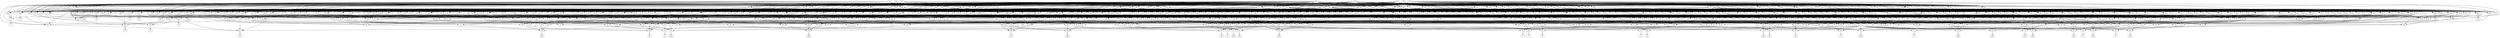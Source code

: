 digraph G {
    348 -> 374;
    395 -> 374;
    331 -> 374;
    315 -> 374;
    507 -> 331;
    410 -> 331;
    194 -> 331;
    294 -> 507;
    578 -> 507;
    425 -> 294;
    336 -> 294;
    329 -> 294;
    313 -> 294;
    362 -> 294;
    354 -> 578;
    228 -> 578;
    727 -> 578;
    228 -> 194;
    727 -> 194;
    354 -> 194;
    474 -> 194;
    435 -> 194;
    425 -> 435;
    329 -> 435;
    336 -> 474;
    313 -> 474;
    362 -> 474;
    425 -> 410;
    336 -> 410;
    329 -> 410;
    362 -> 410;
    313 -> 410;
    727 -> 315;
    228 -> 315;
    354 -> 315;
    435 -> 315;
    474 -> 315;
    425 -> 348;
    336 -> 348;
    329 -> 348;
    313 -> 348;
    362 -> 348;
    425 -> 395;
    336 -> 395;
    329 -> 395;
    313 -> 395;
    362 -> 395;
    396 -> 493;
    625 -> 493;
    458 -> 493;
    727 -> 458;
    354 -> 458;
    228 -> 458;
    336 -> 625;
    329 -> 625;
    313 -> 625;
    362 -> 625;
    329 -> 396;
    336 -> 396;
    313 -> 396;
    362 -> 396;
    736 -> 285;
    435 -> 285;
    228 -> 285;
    727 -> 285;
    354 -> 285;
    313 -> 736;
    362 -> 736;
    336 -> 736;
    260 -> 387;
    179 -> 387;
    584 -> 387;
    306 -> 387;
    304 -> 387;
    349 -> 260;
    727 -> 260;
    228 -> 260;
    354 -> 260;
    471 -> 260;
    341 -> 471;
    378 -> 471;
    329 -> 471;
    161 -> 471;
    300 -> 471;
    474 -> 378;
    339 -> 378;
    727 -> 339;
    354 -> 339;
    228 -> 339;
    431 -> 341;
    578 -> 341;
    336 -> 431;
    362 -> 431;
    313 -> 431;
    466 -> 300;
    319 -> 300;
    727 -> 466;
    228 -> 466;
    354 -> 466;
    336 -> 319;
    329 -> 319;
    362 -> 319;
    313 -> 319;
    297 -> 161;
    319 -> 161;
    354 -> 297;
    727 -> 297;
    228 -> 297;
    336 -> 349;
    329 -> 349;
    313 -> 349;
    362 -> 349;
    296 -> 179;
    410 -> 179;
    433 -> 179;
    290 -> 179;
    690 -> 179;
    319 -> 290;
    282 -> 290;
    727 -> 282;
    354 -> 282;
    228 -> 282;
    578 -> 690;
    349 -> 690;
    435 -> 433;
    431 -> 433;
    458 -> 433;
    727 -> 296;
    354 -> 296;
    228 -> 296;
    296 -> 584;
    425 -> 584;
    339 -> 584;
    329 -> 584;
    431 -> 584;
    282 -> 306;
    349 -> 306;
    279 -> 306;
    319 -> 306;
    228 -> 279;
    354 -> 279;
    727 -> 279;
    431 -> 304;
    425 -> 304;
    474 -> 304;
    329 -> 304;
    458 -> 304;
    271 -> 322;
    295 -> 322;
    474 -> 271;
    458 -> 271;
    329 -> 295;
    425 -> 295;
    266 -> 479;
    301 -> 479;
    393 -> 479;
    328 -> 479;
    293 -> 479;
    477 -> 266;
    172 -> 266;
    416 -> 266;
    397 -> 266;
    458 -> 477;
    252 -> 477;
    350 -> 477;
    482 -> 477;
    401 -> 477;
    431 -> 350;
    458 -> 350;
    295 -> 350;
    425 -> 401;
    431 -> 401;
    329 -> 401;
    402 -> 401;
    458 -> 401;
    362 -> 402;
    313 -> 402;
    336 -> 402;
    425 -> 482;
    431 -> 482;
    241 -> 482;
    329 -> 482;
    458 -> 482;
    313 -> 241;
    336 -> 241;
    362 -> 241;
    329 -> 252;
    241 -> 252;
    404 -> 252;
    336 -> 404;
    313 -> 404;
    362 -> 404;
    492 -> 172;
    466 -> 172;
    415 -> 172;
    424 -> 172;
    382 -> 172;
    431 -> 415;
    241 -> 415;
    425 -> 415;
    329 -> 415;
    466 -> 415;
    474 -> 382;
    425 -> 382;
    736 -> 382;
    329 -> 382;
    466 -> 382;
    425 -> 424;
    404 -> 424;
    736 -> 424;
    329 -> 424;
    466 -> 424;
    362 -> 492;
    313 -> 492;
    329 -> 492;
    425 -> 492;
    336 -> 492;
    377 -> 416;
    458 -> 416;
    444 -> 416;
    386 -> 416;
    402 -> 444;
    425 -> 444;
    152 -> 444;
    329 -> 444;
    458 -> 444;
    336 -> 152;
    313 -> 152;
    362 -> 152;
    435 -> 386;
    398 -> 386;
    458 -> 386;
    384 -> 386;
    466 -> 386;
    336 -> 398;
    313 -> 398;
    362 -> 398;
    329 -> 384;
    425 -> 384;
    336 -> 384;
    313 -> 384;
    362 -> 384;
    425 -> 377;
    329 -> 377;
    336 -> 377;
    313 -> 377;
    362 -> 377;
    543 -> 397;
    483 -> 397;
    271 -> 397;
    458 -> 483;
    736 -> 483;
    425 -> 543;
    329 -> 543;
    310 -> 301;
    399 -> 301;
    418 -> 301;
    208 -> 301;
    556 -> 301;
    446 -> 556;
    448 -> 556;
    296 -> 556;
    264 -> 556;
    434 -> 556;
    425 -> 264;
    431 -> 264;
    241 -> 264;
    329 -> 264;
    296 -> 264;
    543 -> 446;
    404 -> 446;
    474 -> 434;
    329 -> 434;
    736 -> 434;
    425 -> 434;
    296 -> 434;
    425 -> 448;
    313 -> 448;
    336 -> 448;
    329 -> 448;
    362 -> 448;
    402 -> 399;
    454 -> 399;
    377 -> 399;
    578 -> 399;
    425 -> 399;
    329 -> 454;
    152 -> 454;
    450 -> 418;
    750 -> 418;
    462 -> 450;
    294 -> 450;
    228 -> 450;
    354 -> 450;
    727 -> 450;
    425 -> 462;
    336 -> 462;
    329 -> 462;
    313 -> 462;
    362 -> 462;
    425 -> 750;
    329 -> 750;
    398 -> 750;
    279 -> 750;
    152 -> 750;
    332 -> 208;
    296 -> 208;
    489 -> 208;
    211 -> 208;
    402 -> 489;
    431 -> 489;
    425 -> 489;
    329 -> 489;
    296 -> 489;
    362 -> 211;
    425 -> 211;
    329 -> 211;
    412 -> 211;
    296 -> 211;
    336 -> 412;
    313 -> 412;
    425 -> 332;
    362 -> 332;
    329 -> 332;
    336 -> 332;
    313 -> 332;
    279 -> 310;
    432 -> 310;
    362 -> 432;
    336 -> 432;
    329 -> 432;
    313 -> 432;
    425 -> 432;
    372 -> 393;
    305 -> 393;
    437 -> 393;
    230 -> 393;
    633 -> 393;
    378 -> 372;
    470 -> 372;
    345 -> 372;
    314 -> 372;
    356 -> 372;
    339 -> 470;
    324 -> 470;
    425 -> 324;
    329 -> 324;
    313 -> 324;
    362 -> 324;
    336 -> 324;
    241 -> 314;
    329 -> 314;
    431 -> 314;
    578 -> 314;
    329 -> 345;
    241 -> 345;
    404 -> 345;
    578 -> 345;
    736 -> 356;
    435 -> 356;
    578 -> 356;
    474 -> 356;
    490 -> 356;
    727 -> 490;
    228 -> 490;
    313 -> 490;
    354 -> 490;
    362 -> 490;
    543 -> 305;
    282 -> 305;
    398 -> 305;
    391 -> 305;
    339 -> 391;
    295 -> 391;
    474 -> 391;
    297 -> 391;
    736 -> 391;
    464 -> 437;
    612 -> 437;
    435 -> 464;
    297 -> 464;
    398 -> 464;
    578 -> 612;
    736 -> 612;
    543 -> 612;
    465 -> 230;
    368 -> 230;
    478 -> 230;
    435 -> 465;
    474 -> 465;
    282 -> 465;
    425 -> 368;
    402 -> 368;
    431 -> 368;
    329 -> 368;
    466 -> 368;
    329 -> 478;
    404 -> 478;
    736 -> 478;
    425 -> 478;
    282 -> 478;
    282 -> 633;
    462 -> 633;
    296 -> 633;
    349 -> 633;
    161 -> 328;
    277 -> 328;
    156 -> 328;
    250 -> 328;
    355 -> 328;
    334 -> 156;
    496 -> 156;
    736 -> 334;
    469 -> 334;
    431 -> 334;
    339 -> 334;
    425 -> 469;
    329 -> 469;
    402 -> 496;
    736 -> 496;
    543 -> 496;
    339 -> 496;
    400 -> 355;
    296 -> 355;
    650 -> 355;
    365 -> 355;
    466 -> 650;
    402 -> 650;
    578 -> 650;
    736 -> 650;
    419 -> 650;
    425 -> 419;
    329 -> 419;
    402 -> 365;
    431 -> 365;
    425 -> 365;
    329 -> 365;
    297 -> 365;
    329 -> 400;
    336 -> 400;
    313 -> 400;
    362 -> 400;
    425 -> 250;
    431 -> 250;
    329 -> 250;
    402 -> 250;
    279 -> 250;
    609 -> 277;
    339 -> 277;
    336 -> 609;
    329 -> 609;
    425 -> 609;
    362 -> 609;
    313 -> 609;
    262 -> 293;
    259 -> 293;
    641 -> 293;
    276 -> 293;
    255 -> 293;
    731 -> 276;
    249 -> 276;
    248 -> 276;
    149 -> 276;
    170 -> 276;
    241 -> 149;
    425 -> 149;
    431 -> 149;
    329 -> 149;
    279 -> 149;
    474 -> 249;
    736 -> 249;
    425 -> 249;
    329 -> 249;
    279 -> 249;
    404 -> 248;
    435 -> 248;
    732 -> 248;
    279 -> 248;
    313 -> 732;
    362 -> 732;
    329 -> 732;
    425 -> 732;
    336 -> 732;
    492 -> 731;
    279 -> 731;
    578 -> 170;
    526 -> 170;
    279 -> 170;
    384 -> 170;
    329 -> 526;
    425 -> 526;
    336 -> 526;
    313 -> 526;
    362 -> 526;
    630 -> 259;
    240 -> 259;
    389 -> 259;
    431 -> 389;
    425 -> 389;
    329 -> 389;
    402 -> 389;
    282 -> 389;
    329 -> 240;
    425 -> 240;
    431 -> 240;
    282 -> 240;
    152 -> 630;
    282 -> 630;
    377 -> 641;
    297 -> 641;
    234 -> 641;
    402 -> 234;
    329 -> 234;
    152 -> 234;
    425 -> 234;
    297 -> 234;
    431 -> 262;
    282 -> 262;
    469 -> 262;
    241 -> 255;
    435 -> 255;
    282 -> 255;
    319 -> 255;
    284 -> 255;
    425 -> 284;
    313 -> 284;
    329 -> 284;
    336 -> 284;
    362 -> 284;
    232 -> 280;
    547 -> 280;
    229 -> 280;
    657 -> 280;
    276 -> 280;
    342 -> 232;
    485 -> 232;
    316 -> 232;
    268 -> 232;
    226 -> 232;
    470 -> 342;
    223 -> 342;
    347 -> 342;
    291 -> 342;
    666 -> 342;
    339 -> 223;
    732 -> 223;
    245 -> 291;
    297 -> 291;
    474 -> 291;
    339 -> 291;
    425 -> 245;
    329 -> 245;
    336 -> 245;
    313 -> 245;
    362 -> 245;
    284 -> 347;
    339 -> 347;
    404 -> 666;
    425 -> 666;
    736 -> 666;
    329 -> 666;
    339 -> 666;
    251 -> 485;
    216 -> 485;
    678 -> 485;
    213 -> 485;
    296 -> 251;
    462 -> 251;
    469 -> 678;
    412 -> 678;
    296 -> 678;
    210 -> 678;
    332 -> 678;
    329 -> 210;
    336 -> 210;
    313 -> 210;
    362 -> 210;
    297 -> 216;
    732 -> 216;
    425 -> 213;
    329 -> 213;
    736 -> 213;
    297 -> 213;
    474 -> 213;
    435 -> 316;
    207 -> 316;
    277 -> 316;
    146 -> 316;
    484 -> 316;
    543 -> 207;
    402 -> 207;
    339 -> 207;
    241 -> 484;
    410 -> 484;
    296 -> 484;
    543 -> 484;
    435 -> 146;
    241 -> 146;
    431 -> 146;
    339 -> 146;
    410 -> 268;
    297 -> 268;
    373 -> 268;
    348 -> 373;
    181 -> 373;
    297 -> 373;
    329 -> 181;
    425 -> 181;
    336 -> 181;
    362 -> 181;
    313 -> 181;
    361 -> 226;
    712 -> 226;
    605 -> 226;
    199 -> 226;
    195 -> 226;
    431 -> 199;
    402 -> 199;
    425 -> 199;
    329 -> 199;
    297 -> 199;
    543 -> 361;
    152 -> 361;
    297 -> 361;
    329 -> 605;
    425 -> 605;
    431 -> 605;
    296 -> 605;
    297 -> 712;
    319 -> 712;
    425 -> 712;
    297 -> 195;
    469 -> 195;
    431 -> 195;
    193 -> 195;
    296 -> 195;
    329 -> 193;
    362 -> 193;
    425 -> 193;
    313 -> 193;
    336 -> 193;
    192 -> 547;
    452 -> 547;
    390 -> 547;
    201 -> 547;
    332 -> 192;
    578 -> 192;
    189 -> 192;
    425 -> 189;
    282 -> 189;
    267 -> 189;
    408 -> 189;
    431 -> 189;
    336 -> 267;
    313 -> 267;
    362 -> 267;
    329 -> 267;
    228 -> 408;
    727 -> 408;
    354 -> 408;
    329 -> 408;
    377 -> 452;
    578 -> 452;
    405 -> 452;
    240 -> 452;
    409 -> 452;
    210 -> 405;
    466 -> 405;
    425 -> 409;
    329 -> 409;
    282 -> 409;
    402 -> 409;
    402 -> 390;
    466 -> 390;
    435 -> 390;
    303 -> 390;
    183 -> 390;
    279 -> 183;
    193 -> 183;
    419 -> 303;
    402 -> 303;
    578 -> 303;
    241 -> 201;
    349 -> 201;
    282 -> 201;
    403 -> 201;
    329 -> 403;
    736 -> 403;
    282 -> 403;
    425 -> 403;
    302 -> 229;
    180 -> 229;
    278 -> 229;
    360 -> 229;
    694 -> 302;
    371 -> 302;
    275 -> 302;
    265 -> 302;
    404 -> 275;
    474 -> 275;
    425 -> 275;
    329 -> 275;
    458 -> 275;
    543 -> 371;
    474 -> 371;
    458 -> 371;
    736 -> 371;
    492 -> 371;
    458 -> 694;
    351 -> 694;
    425 -> 694;
    329 -> 351;
    362 -> 351;
    313 -> 351;
    336 -> 351;
    241 -> 265;
    543 -> 265;
    431 -> 265;
    458 -> 265;
    419 -> 180;
    241 -> 180;
    217 -> 180;
    282 -> 180;
    404 -> 217;
    241 -> 217;
    435 -> 217;
    425 -> 278;
    404 -> 278;
    736 -> 278;
    329 -> 278;
    282 -> 278;
    402 -> 360;
    425 -> 360;
    152 -> 360;
    329 -> 360;
    282 -> 360;
    258 -> 657;
    388 -> 657;
    473 -> 657;
    169 -> 657;
    376 -> 657;
    175 -> 258;
    574 -> 258;
    160 -> 258;
    344 -> 258;
    466 -> 175;
    736 -> 175;
    329 -> 175;
    425 -> 175;
    402 -> 574;
    329 -> 574;
    152 -> 574;
    458 -> 574;
    736 -> 160;
    474 -> 160;
    425 -> 160;
    329 -> 160;
    466 -> 160;
    349 -> 344;
    466 -> 344;
    458 -> 344;
    398 -> 344;
    466 -> 388;
    252 -> 388;
    357 -> 388;
    241 -> 357;
    329 -> 357;
    431 -> 357;
    425 -> 357;
    466 -> 357;
    202 -> 473;
    309 -> 473;
    425 -> 202;
    329 -> 202;
    152 -> 202;
    279 -> 202;
    398 -> 202;
    425 -> 309;
    152 -> 309;
    402 -> 309;
    329 -> 309;
    279 -> 309;
    167 -> 169;
    256 -> 169;
    428 -> 169;
    466 -> 167;
    398 -> 167;
    329 -> 167;
    578 -> 167;
    294 -> 167;
    474 -> 256;
    435 -> 256;
    578 -> 256;
    625 -> 256;
    736 -> 256;
    431 -> 428;
    396 -> 428;
    578 -> 428;
    165 -> 376;
    162 -> 376;
    236 -> 376;
    526 -> 165;
    377 -> 165;
    384 -> 165;
    296 -> 165;
    282 -> 165;
    736 -> 162;
    329 -> 162;
    404 -> 162;
    425 -> 162;
    296 -> 162;
    474 -> 236;
    425 -> 236;
    736 -> 236;
    329 -> 236;
    296 -> 236;
    219 -> 421;
    233 -> 421;
    247 -> 421;
    370 -> 421;
    338 -> 219;
    155 -> 219;
    552 -> 219;
    242 -> 219;
    151 -> 219;
    223 -> 338;
    347 -> 338;
    666 -> 338;
    329 -> 155;
    148 -> 155;
    323 -> 155;
    171 -> 155;
    339 -> 148;
    241 -> 148;
    241 -> 171;
    295 -> 171;
    609 -> 171;
    339 -> 171;
    543 -> 323;
    402 -> 323;
    431 -> 323;
    339 -> 323;
    147 -> 552;
    337 -> 552;
    234 -> 552;
    343 -> 552;
    385 -> 552;
    394 -> 147;
    351 -> 147;
    297 -> 147;
    336 -> 394;
    362 -> 394;
    329 -> 394;
    313 -> 394;
    425 -> 394;
    181 -> 337;
    297 -> 337;
    329 -> 337;
    324 -> 343;
    297 -> 343;
    398 -> 343;
    474 -> 343;
    339 -> 343;
    425 -> 385;
    329 -> 385;
    431 -> 385;
    297 -> 385;
    241 -> 385;
    210 -> 242;
    332 -> 242;
    296 -> 242;
    273 -> 242;
    362 -> 273;
    425 -> 273;
    329 -> 273;
    412 -> 273;
    296 -> 273;
    435 -> 151;
    366 -> 151;
    176 -> 151;
    489 -> 151;
    214 -> 151;
    474 -> 366;
    297 -> 366;
    241 -> 214;
    543 -> 214;
    410 -> 214;
    296 -> 214;
    555 -> 176;
    297 -> 176;
    425 -> 555;
    313 -> 555;
    336 -> 555;
    329 -> 555;
    362 -> 555;
    172 -> 233;
    145 -> 233;
    515 -> 233;
    455 -> 233;
    364 -> 233;
    384 -> 145;
    296 -> 145;
    257 -> 145;
    236 -> 145;
    162 -> 145;
    543 -> 257;
    296 -> 257;
    241 -> 257;
    304 -> 515;
    168 -> 515;
    524 -> 515;
    143 -> 515;
    474 -> 168;
    543 -> 168;
    736 -> 168;
    458 -> 168;
    431 -> 524;
    329 -> 524;
    402 -> 524;
    425 -> 524;
    282 -> 524;
    241 -> 143;
    431 -> 143;
    578 -> 143;
    329 -> 143;
    492 -> 143;
    431 -> 455;
    329 -> 455;
    402 -> 455;
    425 -> 455;
    466 -> 455;
    425 -> 364;
    625 -> 364;
    578 -> 364;
    736 -> 364;
    474 -> 364;
    473 -> 247;
    311 -> 247;
    141 -> 247;
    284 -> 311;
    279 -> 311;
    187 -> 311;
    215 -> 311;
    618 -> 311;
    736 -> 215;
    425 -> 215;
    404 -> 215;
    329 -> 215;
    279 -> 215;
    402 -> 618;
    431 -> 618;
    425 -> 618;
    329 -> 618;
    279 -> 618;
    435 -> 187;
    241 -> 187;
    319 -> 187;
    279 -> 187;
    474 -> 141;
    736 -> 141;
    282 -> 141;
    425 -> 141;
    329 -> 141;
    463 -> 370;
    416 -> 370;
    140 -> 370;
    401 -> 370;
    458 -> 463;
    252 -> 463;
    482 -> 463;
    153 -> 140;
    253 -> 140;
    218 -> 140;
    198 -> 140;
    497 -> 140;
    578 -> 218;
    398 -> 218;
    279 -> 218;
    349 -> 218;
    425 -> 198;
    474 -> 198;
    329 -> 198;
    736 -> 198;
    279 -> 198;
    152 -> 153;
    425 -> 153;
    398 -> 153;
    329 -> 153;
    578 -> 153;
    543 -> 253;
    152 -> 253;
    353 -> 253;
    578 -> 253;
    329 -> 353;
    425 -> 353;
    362 -> 353;
    313 -> 353;
    336 -> 353;
    425 -> 497;
    402 -> 497;
    431 -> 497;
    329 -> 497;
    578 -> 497;
    468 -> 607;
    469 -> 607;
    474 -> 468;
    578 -> 468;
    296 -> 498;
    732 -> 498;
    177 -> 715;
    503 -> 715;
    506 -> 715;
    508 -> 715;
    509 -> 715;
    463 -> 177;
    511 -> 177;
    513 -> 177;
    514 -> 177;
    297 -> 511;
    519 -> 511;
    380 -> 511;
    523 -> 511;
    435 -> 519;
    402 -> 519;
    432 -> 523;
    296 -> 523;
    458 -> 523;
    394 -> 523;
    474 -> 380;
    736 -> 380;
    458 -> 380;
    349 -> 513;
    296 -> 513;
    207 -> 513;
    525 -> 513;
    435 -> 525;
    241 -> 525;
    339 -> 525;
    394 -> 525;
    466 -> 525;
    339 -> 514;
    282 -> 514;
    543 -> 514;
    431 -> 514;
    330 -> 514;
    296 -> 330;
    526 -> 330;
    161 -> 503;
    277 -> 503;
    556 -> 503;
    255 -> 503;
    527 -> 503;
    241 -> 527;
    435 -> 527;
    466 -> 527;
    319 -> 527;
    284 -> 527;
    361 -> 506;
    203 -> 506;
    199 -> 506;
    417 -> 506;
    209 -> 506;
    310 -> 417;
    465 -> 417;
    750 -> 417;
    450 -> 417;
    478 -> 417;
    519 -> 203;
    394 -> 203;
    296 -> 203;
    211 -> 203;
    543 -> 209;
    402 -> 209;
    466 -> 209;
    332 -> 209;
    400 -> 209;
    342 -> 508;
    246 -> 508;
    530 -> 508;
    533 -> 508;
    535 -> 508;
    539 -> 246;
    540 -> 246;
    157 -> 246;
    531 -> 246;
    541 -> 246;
    425 -> 531;
    474 -> 531;
    329 -> 531;
    736 -> 531;
    466 -> 531;
    625 -> 540;
    732 -> 540;
    466 -> 540;
    458 -> 157;
    398 -> 157;
    474 -> 157;
    466 -> 157;
    329 -> 157;
    152 -> 539;
    425 -> 539;
    398 -> 539;
    329 -> 539;
    458 -> 539;
    425 -> 541;
    329 -> 541;
    152 -> 541;
    458 -> 541;
    402 -> 541;
    542 -> 530;
    227 -> 530;
    218 -> 530;
    198 -> 530;
    235 -> 530;
    279 -> 542;
    319 -> 542;
    241 -> 227;
    408 -> 227;
    736 -> 235;
    404 -> 235;
    279 -> 235;
    543 -> 235;
    448 -> 235;
    143 -> 533;
    364 -> 533;
    395 -> 535;
    402 -> 535;
    394 -> 535;
    698 -> 535;
    578 -> 535;
    329 -> 698;
    425 -> 698;
    336 -> 698;
    313 -> 698;
    362 -> 698;
    350 -> 509;
    630 -> 509;
    494 -> 509;
    584 -> 509;
    544 -> 509;
    329 -> 494;
    425 -> 494;
    279 -> 494;
    402 -> 494;
    210 -> 544;
    296 -> 544;
    394 -> 544;
    351 -> 544;
    279 -> 544;
    296 -> 696;
    267 -> 696;
    425 -> 696;
    548 -> 696;
    474 -> 548;
    339 -> 548;
    543 -> 548;
    645 -> 553;
    200 -> 553;
    447 -> 553;
    184 -> 553;
    276 -> 553;
    338 -> 645;
    155 -> 645;
    399 -> 200;
    557 -> 200;
    559 -> 200;
    561 -> 200;
    563 -> 200;
    234 -> 557;
    343 -> 557;
    564 -> 557;
    326 -> 557;
    425 -> 564;
    329 -> 564;
    431 -> 564;
    578 -> 564;
    396 -> 564;
    241 -> 326;
    431 -> 326;
    458 -> 326;
    351 -> 326;
    543 -> 326;
    483 -> 559;
    275 -> 559;
    193 -> 561;
    297 -> 561;
    292 -> 561;
    333 -> 561;
    565 -> 561;
    492 -> 292;
    458 -> 292;
    625 -> 565;
    736 -> 565;
    578 -> 565;
    402 -> 333;
    431 -> 333;
    425 -> 333;
    329 -> 333;
    297 -> 333;
    384 -> 563;
    578 -> 563;
    209 -> 563;
    258 -> 447;
    388 -> 447;
    567 -> 447;
    568 -> 447;
    332 -> 567;
    400 -> 567;
    296 -> 567;
    211 -> 567;
    489 -> 567;
    264 -> 568;
    569 -> 568;
    254 -> 568;
    319 -> 569;
    181 -> 569;
    297 -> 569;
    474 -> 254;
    348 -> 254;
    736 -> 254;
    297 -> 254;
    308 -> 184;
    417 -> 184;
    436 -> 184;
    283 -> 184;
    212 -> 184;
    296 -> 308;
    446 -> 308;
    434 -> 308;
    250 -> 436;
    149 -> 436;
    630 -> 283;
    573 -> 283;
    282 -> 573;
    398 -> 573;
    296 -> 573;
    349 -> 573;
    543 -> 573;
    576 -> 212;
    262 -> 212;
    389 -> 212;
    255 -> 212;
    448 -> 576;
    296 -> 576;
    219 -> 581;
    590 -> 581;
    237 -> 581;
    583 -> 581;
    585 -> 581;
    172 -> 590;
    574 -> 590;
    344 -> 590;
    586 -> 590;
    398 -> 586;
    282 -> 586;
    384 -> 586;
    296 -> 586;
    435 -> 586;
    375 -> 237;
    363 -> 237;
    538 -> 237;
    587 -> 237;
    529 -> 237;
    257 -> 529;
    162 -> 529;
    236 -> 529;
    218 -> 363;
    198 -> 363;
    235 -> 363;
    698 -> 538;
    578 -> 538;
    227 -> 538;
    510 -> 538;
    578 -> 510;
    402 -> 510;
    469 -> 510;
    410 -> 510;
    279 -> 510;
    431 -> 587;
    588 -> 587;
    351 -> 587;
    458 -> 587;
    617 -> 587;
    435 -> 588;
    241 -> 588;
    736 -> 617;
    625 -> 617;
    284 -> 617;
    458 -> 617;
    543 -> 617;
    432 -> 375;
    395 -> 375;
    578 -> 375;
    169 -> 583;
    438 -> 583;
    524 -> 583;
    455 -> 583;
    141 -> 583;
    425 -> 438;
    542 -> 438;
    166 -> 438;
    405 -> 438;
    591 -> 438;
    329 -> 166;
    402 -> 166;
    578 -> 166;
    319 -> 591;
    241 -> 591;
    458 -> 591;
    474 -> 591;
    282 -> 591;
    243 -> 585;
    250 -> 585;
    400 -> 243;
    332 -> 243;
    279 -> 243;
    425 -> 443;
    593 -> 443;
    474 -> 593;
    408 -> 593;
    282 -> 594;
    432 -> 594;
    219 -> 596;
    597 -> 596;
    658 -> 596;
    577 -> 596;
    585 -> 596;
    375 -> 597;
    538 -> 597;
    363 -> 597;
    598 -> 658;
    599 -> 658;
    174 -> 658;
    256 -> 658;
    733 -> 658;
    175 -> 598;
    160 -> 598;
    344 -> 598;
    351 -> 599;
    458 -> 599;
    380 -> 599;
    425 -> 174;
    542 -> 174;
    166 -> 174;
    428 -> 174;
    543 -> 733;
    402 -> 733;
    466 -> 733;
    702 -> 733;
    282 -> 733;
    329 -> 702;
    425 -> 702;
    336 -> 702;
    313 -> 702;
    362 -> 702;
    259 -> 577;
    388 -> 577;
    145 -> 577;
    602 -> 577;
    603 -> 577;
    278 -> 602;
    141 -> 602;
    332 -> 603;
    466 -> 603;
    507 -> 603;
    608 -> 603;
    574 -> 603;
    458 -> 608;
    431 -> 608;
    152 -> 608;
    296 -> 610;
    394 -> 610;
    578 -> 611;
    432 -> 611;
    232 -> 604;
    590 -> 604;
    426 -> 604;
    613 -> 604;
    614 -> 604;
    153 -> 426;
    616 -> 426;
    619 -> 426;
    620 -> 426;
    218 -> 620;
    198 -> 620;
    284 -> 616;
    279 -> 616;
    215 -> 616;
    621 -> 616;
    402 -> 621;
    279 -> 621;
    241 -> 621;
    425 -> 621;
    329 -> 621;
    435 -> 619;
    466 -> 619;
    402 -> 619;
    189 -> 619;
    340 -> 613;
    622 -> 613;
    624 -> 613;
    628 -> 613;
    422 -> 613;
    162 -> 340;
    236 -> 340;
    345 -> 622;
    314 -> 622;
    306 -> 622;
    356 -> 622;
    329 -> 624;
    241 -> 624;
    282 -> 624;
    732 -> 624;
    612 -> 624;
    253 -> 628;
    500 -> 628;
    231 -> 628;
    241 -> 500;
    329 -> 500;
    410 -> 500;
    282 -> 500;
    402 -> 231;
    431 -> 231;
    282 -> 231;
    295 -> 231;
    329 -> 422;
    425 -> 422;
    736 -> 422;
    282 -> 422;
    243 -> 614;
    623 -> 614;
    302 -> 614;
    501 -> 614;
    419 -> 623;
    736 -> 623;
    578 -> 623;
    346 -> 623;
    466 -> 346;
    431 -> 346;
    329 -> 346;
    425 -> 346;
    425 -> 501;
    431 -> 501;
    402 -> 501;
    282 -> 501;
    329 -> 501;
    297 -> 516;
    432 -> 516;
    645 -> 352;
    643 -> 352;
    629 -> 352;
    631 -> 352;
    518 -> 352;
    567 -> 643;
    568 -> 643;
    576 -> 629;
    204 -> 629;
    449 -> 629;
    634 -> 629;
    224 -> 629;
    304 -> 634;
    168 -> 634;
    433 -> 224;
    197 -> 224;
    636 -> 224;
    683 -> 224;
    413 -> 224;
    339 -> 636;
    296 -> 636;
    324 -> 636;
    329 -> 197;
    339 -> 197;
    474 -> 197;
    639 -> 683;
    546 -> 683;
    431 -> 683;
    727 -> 639;
    354 -> 639;
    228 -> 639;
    329 -> 639;
    425 -> 546;
    727 -> 546;
    228 -> 546;
    354 -> 546;
    329 -> 546;
    404 -> 413;
    282 -> 413;
    294 -> 413;
    578 -> 413;
    642 -> 449;
    646 -> 449;
    566 -> 449;
    238 -> 449;
    494 -> 449;
    245 -> 642;
    297 -> 642;
    736 -> 566;
    404 -> 566;
    543 -> 566;
    279 -> 566;
    282 -> 238;
    431 -> 238;
    329 -> 238;
    425 -> 238;
    394 -> 646;
    351 -> 646;
    466 -> 646;
    396 -> 204;
    578 -> 204;
    246 -> 631;
    648 -> 631;
    532 -> 631;
    150 -> 631;
    361 -> 648;
    199 -> 648;
    333 -> 648;
    218 -> 532;
    198 -> 532;
    649 -> 532;
    395 -> 649;
    402 -> 649;
    698 -> 649;
    578 -> 649;
    256 -> 150;
    527 -> 150;
    651 -> 150;
    676 -> 150;
    729 -> 150;
    339 -> 651;
    296 -> 651;
    425 -> 651;
    329 -> 651;
    474 -> 651;
    466 -> 676;
    402 -> 676;
    152 -> 676;
    282 -> 676;
    329 -> 676;
    296 -> 729;
    404 -> 729;
    736 -> 729;
    425 -> 729;
    329 -> 729;
    341 -> 518;
    243 -> 518;
    652 -> 518;
    656 -> 518;
    163 -> 518;
    474 -> 652;
    329 -> 652;
    736 -> 652;
    425 -> 652;
    282 -> 652;
    329 -> 656;
    152 -> 656;
    402 -> 656;
    425 -> 656;
    282 -> 656;
    329 -> 163;
    241 -> 163;
    279 -> 163;
    431 -> 163;
    448 -> 163;
    659 -> 615;
    144 -> 615;
    662 -> 615;
    536 -> 615;
    663 -> 615;
    477 -> 659;
    172 -> 659;
    158 -> 144;
    602 -> 144;
    665 -> 144;
    668 -> 144;
    159 -> 144;
    470 -> 158;
    347 -> 158;
    666 -> 158;
    362 -> 665;
    313 -> 665;
    339 -> 665;
    207 -> 665;
    146 -> 665;
    415 -> 668;
    405 -> 668;
    455 -> 668;
    210 -> 159;
    332 -> 159;
    296 -> 159;
    273 -> 159;
    213 -> 159;
    169 -> 662;
    532 -> 662;
    669 -> 662;
    671 -> 662;
    543 -> 669;
    630 -> 669;
    524 -> 669;
    348 -> 671;
    732 -> 671;
    181 -> 671;
    445 -> 671;
    297 -> 671;
    362 -> 445;
    336 -> 445;
    329 -> 445;
    313 -> 445;
    425 -> 445;
    537 -> 536;
    406 -> 536;
    673 -> 536;
    566 -> 536;
    163 -> 536;
    576 -> 537;
    264 -> 537;
    152 -> 406;
    241 -> 406;
    282 -> 406;
    380 -> 406;
    543 -> 406;
    398 -> 673;
    297 -> 673;
    197 -> 673;
    234 -> 673;
    243 -> 663;
    180 -> 663;
    573 -> 663;
    416 -> 663;
    729 -> 663;
    431 -> 570;
    474 -> 570;
    282 -> 570;
    543 -> 570;
    661 -> 558;
    219 -> 558;
    674 -> 558;
    677 -> 558;
    679 -> 558;
    258 -> 661;
    388 -> 661;
    145 -> 674;
    681 -> 674;
    329 -> 681;
    404 -> 681;
    282 -> 681;
    152 -> 681;
    524 -> 681;
    399 -> 677;
    682 -> 677;
    417 -> 677;
    436 -> 677;
    731 -> 682;
    248 -> 682;
    249 -> 682;
    170 -> 682;
    587 -> 679;
    748 -> 679;
    761 -> 679;
    448 -> 748;
    578 -> 748;
    550 -> 748;
    314 -> 748;
    684 -> 748;
    474 -> 684;
    469 -> 684;
    736 -> 684;
    578 -> 684;
    404 -> 550;
    474 -> 550;
    543 -> 550;
    578 -> 550;
    402 -> 761;
    466 -> 761;
    543 -> 761;
    638 -> 761;
    690 -> 761;
    469 -> 638;
    458 -> 638;
    474 -> 638;
    398 -> 685;
    458 -> 685;
    686 -> 685;
    689 -> 685;
    329 -> 689;
    425 -> 689;
    458 -> 689;
    402 -> 689;
    402 -> 686;
    639 -> 686;
    425 -> 686;
    152 -> 475;
    466 -> 475;
    219 -> 562;
    674 -> 562;
    272 -> 562;
    626 -> 562;
    539 -> 272;
    533 -> 272;
    691 -> 272;
    140 -> 272;
    541 -> 272;
    695 -> 691;
    478 -> 691;
    168 -> 691;
    261 -> 691;
    512 -> 691;
    282 -> 695;
    267 -> 695;
    474 -> 261;
    404 -> 261;
    425 -> 261;
    329 -> 261;
    458 -> 261;
    329 -> 512;
    474 -> 512;
    458 -> 512;
    431 -> 512;
    697 -> 512;
    336 -> 697;
    313 -> 697;
    329 -> 697;
    425 -> 697;
    362 -> 697;
    473 -> 626;
    311 -> 626;
    699 -> 626;
    554 -> 626;
    531 -> 699;
    540 -> 699;
    157 -> 699;
    546 -> 554;
    431 -> 554;
    646 -> 554;
    527 -> 554;
    520 -> 554;
    402 -> 520;
    329 -> 520;
    152 -> 520;
    466 -> 520;
    271 -> 667;
    469 -> 667;
    152 -> 627;
    404 -> 627;
    282 -> 627;
    219 -> 700;
    244 -> 700;
    701 -> 700;
    703 -> 700;
    202 -> 700;
    477 -> 244;
    554 -> 244;
    644 -> 244;
    382 -> 244;
    250 -> 244;
    257 -> 644;
    165 -> 644;
    162 -> 644;
    236 -> 644;
    656 -> 644;
    731 -> 701;
    287 -> 701;
    653 -> 701;
    149 -> 701;
    706 -> 701;
    178 -> 706;
    441 -> 706;
    444 -> 706;
    466 -> 441;
    625 -> 441;
    377 -> 441;
    458 -> 441;
    395 -> 178;
    348 -> 178;
    279 -> 178;
    345 -> 287;
    707 -> 287;
    198 -> 287;
    386 -> 287;
    579 -> 287;
    466 -> 707;
    543 -> 707;
    398 -> 707;
    474 -> 579;
    736 -> 579;
    578 -> 579;
    708 -> 653;
    414 -> 653;
    380 -> 653;
    709 -> 653;
    637 -> 653;
    431 -> 708;
    578 -> 708;
    469 -> 708;
    543 -> 414;
    466 -> 414;
    398 -> 414;
    578 -> 709;
    402 -> 709;
    279 -> 709;
    349 -> 709;
    578 -> 637;
    241 -> 637;
    329 -> 637;
    546 -> 637;
    736 -> 637;
    141 -> 703;
    711 -> 703;
    713 -> 703;
    329 -> 711;
    241 -> 711;
    282 -> 711;
    410 -> 711;
    448 -> 711;
    282 -> 713;
    404 -> 713;
    431 -> 713;
    425 -> 713;
    329 -> 713;
    714 -> 528;
    269 -> 528;
    592 -> 528;
    173 -> 528;
    325 -> 528;
    185 -> 714;
    619 -> 714;
    673 -> 714;
    716 -> 714;
    678 -> 714;
    435 -> 185;
    207 -> 185;
    277 -> 185;
    146 -> 185;
    431 -> 716;
    377 -> 716;
    458 -> 716;
    444 -> 716;
    386 -> 716;
    473 -> 269;
    717 -> 269;
    545 -> 269;
    731 -> 717;
    718 -> 717;
    149 -> 717;
    248 -> 717;
    419 -> 718;
    736 -> 718;
    297 -> 718;
    366 -> 545;
    303 -> 545;
    725 -> 545;
    720 -> 545;
    540 -> 545;
    425 -> 725;
    329 -> 725;
    431 -> 725;
    296 -> 725;
    329 -> 720;
    425 -> 720;
    736 -> 720;
    282 -> 720;
    537 -> 592;
    693 -> 592;
    551 -> 592;
    423 -> 592;
    635 -> 592;
    296 -> 693;
    446 -> 693;
    183 -> 693;
    651 -> 693;
    341 -> 551;
    468 -> 551;
    593 -> 551;
    742 -> 551;
    474 -> 742;
    543 -> 742;
    721 -> 742;
    466 -> 742;
    329 -> 721;
    313 -> 721;
    362 -> 721;
    336 -> 721;
    425 -> 721;
    193 -> 423;
    282 -> 423;
    638 -> 423;
    143 -> 423;
    705 -> 423;
    296 -> 705;
    526 -> 705;
    458 -> 705;
    732 -> 705;
    694 -> 635;
    381 -> 635;
    722 -> 635;
    195 -> 635;
    329 -> 722;
    425 -> 722;
    736 -> 722;
    296 -> 722;
    458 -> 381;
    279 -> 381;
    419 -> 381;
    736 -> 381;
    623 -> 173;
    723 -> 173;
    726 -> 173;
    728 -> 173;
    730 -> 173;
    425 -> 723;
    625 -> 723;
    578 -> 723;
    612 -> 723;
    375 -> 726;
    569 -> 726;
    527 -> 726;
    501 -> 726;
    698 -> 728;
    398 -> 728;
    349 -> 728;
    279 -> 728;
    578 -> 728;
    425 -> 730;
    402 -> 730;
    639 -> 730;
    546 -> 730;
    736 -> 730;
    223 -> 325;
    347 -> 325;
    666 -> 325;
    671 -> 325;
    734 -> 737;
    502 -> 737;
    461 -> 737;
    738 -> 737;
    575 -> 737;
    739 -> 734;
    289 -> 734;
    250 -> 734;
    141 -> 734;
    656 -> 739;
    711 -> 739;
    713 -> 739;
    741 -> 289;
    522 -> 289;
    484 -> 289;
    198 -> 289;
    489 -> 289;
    578 -> 741;
    402 -> 741;
    432 -> 522;
    732 -> 522;
    279 -> 522;
    158 -> 502;
    743 -> 502;
    340 -> 502;
    665 -> 502;
    744 -> 502;
    275 -> 743;
    371 -> 743;
    612 -> 744;
    719 -> 744;
    548 -> 744;
    165 -> 744;
    431 -> 719;
    578 -> 719;
    329 -> 719;
    216 -> 461;
    746 -> 461;
    159 -> 461;
    373 -> 461;
    384 -> 746;
    339 -> 746;
    199 -> 746;
    333 -> 746;
    554 -> 738;
    453 -> 738;
    543 -> 453;
    736 -> 453;
    578 -> 453;
    267 -> 453;
    320 -> 453;
    466 -> 320;
    398 -> 320;
    699 -> 575;
    747 -> 575;
    539 -> 747;
    265 -> 747;
    541 -> 747;
    219 -> 606;
    749 -> 606;
    427 -> 606;
    585 -> 606;
    270 -> 749;
    530 -> 749;
    751 -> 749;
    716 -> 749;
    752 -> 749;
    492 -> 270;
    466 -> 270;
    382 -> 270;
    424 -> 270;
    711 -> 751;
    713 -> 751;
    689 -> 752;
    652 -> 752;
    380 -> 752;
    317 -> 427;
    668 -> 427;
    644 -> 427;
    299 -> 427;
    167 -> 317;
    256 -> 317;
    535 -> 299;
    564 -> 299;
    491 -> 688;
    692 -> 688;
    407 -> 688;
    754 -> 688;
    327 -> 688;
    308 -> 491;
    283 -> 491;
    212 -> 491;
    342 -> 692;
    567 -> 692;
    568 -> 692;
    648 -> 692;
    665 -> 692;
    405 -> 407;
    600 -> 407;
    755 -> 407;
    756 -> 407;
    753 -> 407;
    377 -> 753;
    458 -> 753;
    444 -> 753;
    465 -> 600;
    478 -> 600;
    408 -> 755;
    402 -> 755;
    757 -> 755;
    689 -> 755;
    618 -> 755;
    458 -> 757;
    431 -> 757;
    241 -> 757;
    425 -> 757;
    329 -> 757;
    271 -> 756;
    758 -> 756;
    227 -> 756;
    727 -> 758;
    354 -> 758;
    294 -> 758;
    228 -> 758;
    317 -> 754;
    363 -> 754;
    299 -> 754;
    617 -> 754;
    415 -> 327;
    270 -> 327;
    386 -> 327;
    455 -> 327;
    645 -> 759;
    467 -> 759;
    762 -> 759;
    429 -> 759;
    258 -> 759;
    271 -> 467;
    587 -> 467;
    703 -> 467;
    567 -> 467;
    556 -> 762;
    311 -> 762;
    486 -> 762;
    153 -> 486;
    253 -> 486;
    143 -> 486;
    497 -> 486;
    388 -> 429;
    335 -> 429;
    763 -> 429;
    764 -> 429;
    206 -> 429;
    147 -> 335;
    234 -> 335;
    309 -> 335;
    209 -> 335;
    505 -> 763;
    139 -> 763;
    655 -> 763;
    138 -> 763;
    137 -> 763;
    294 -> 505;
    279 -> 505;
    578 -> 139;
    398 -> 139;
    329 -> 139;
    419 -> 655;
    736 -> 655;
    578 -> 655;
    462 -> 655;
    279 -> 655;
    152 -> 138;
    282 -> 138;
    474 -> 138;
    578 -> 138;
    736 -> 137;
    435 -> 137;
    578 -> 137;
    349 -> 137;
    296 -> 137;
    425 -> 764;
    625 -> 764;
    578 -> 764;
    612 -> 764;
    343 -> 764;
    425 -> 206;
    136 -> 206;
    135 -> 206;
    198 -> 206;
    647 -> 206;
    279 -> 136;
    349 -> 136;
    543 -> 135;
    398 -> 135;
    698 -> 135;
    279 -> 135;
    329 -> 647;
    425 -> 647;
    297 -> 647;
    431 -> 647;
    645 -> 134;
    460 -> 134;
    132 -> 134;
    672 -> 134;
    485 -> 134;
    602 -> 460;
    669 -> 460;
    131 -> 460;
    488 -> 460;
    543 -> 131;
    152 -> 131;
    282 -> 131;
    217 -> 131;
    222 -> 131;
    435 -> 222;
    241 -> 222;
    319 -> 222;
    282 -> 222;
    435 -> 488;
    576 -> 488;
    162 -> 488;
    573 -> 488;
    434 -> 488;
    743 -> 132;
    130 -> 132;
    129 -> 132;
    128 -> 132;
    182 -> 132;
    618 -> 130;
    187 -> 130;
    454 -> 129;
    425 -> 129;
    466 -> 129;
    400 -> 129;
    279 -> 129;
    127 -> 128;
    684 -> 128;
    333 -> 128;
    126 -> 128;
    425 -> 127;
    408 -> 127;
    546 -> 127;
    402 -> 127;
    400 -> 126;
    578 -> 126;
    279 -> 126;
    384 -> 126;
    178 -> 182;
    373 -> 182;
    125 -> 182;
    124 -> 182;
    369 -> 182;
    279 -> 125;
    404 -> 125;
    295 -> 125;
    578 -> 125;
    431 -> 125;
    329 -> 124;
    152 -> 124;
    466 -> 124;
    353 -> 124;
    297 -> 124;
    324 -> 369;
    284 -> 369;
    279 -> 369;
    474 -> 369;
    339 -> 369;
    699 -> 672;
    123 -> 672;
    747 -> 672;
    122 -> 672;
    120 -> 672;
    546 -> 123;
    431 -> 123;
    646 -> 123;
    527 -> 123;
    402 -> 122;
    454 -> 122;
    578 -> 122;
    425 -> 122;
    249 -> 122;
    264 -> 120;
    489 -> 120;
    118 -> 120;
    402 -> 118;
    241 -> 118;
    329 -> 118;
    425 -> 118;
    296 -> 118;
    186 -> 740;
    117 -> 740;
    580 -> 740;
    595 -> 740;
    116 -> 740;
    115 -> 186;
    325 -> 186;
    716 -> 186;
    114 -> 186;
    546 -> 115;
    431 -> 115;
    527 -> 115;
    341 -> 114;
    630 -> 114;
    243 -> 114;
    573 -> 114;
    316 -> 117;
    545 -> 117;
    724 -> 117;
    112 -> 117;
    111 -> 117;
    501 -> 724;
    711 -> 724;
    730 -> 724;
    126 -> 724;
    718 -> 112;
    110 -> 112;
    109 -> 112;
    113 -> 112;
    379 -> 112;
    543 -> 110;
    282 -> 110;
    404 -> 110;
    296 -> 109;
    702 -> 109;
    578 -> 109;
    625 -> 109;
    727 -> 113;
    721 -> 113;
    354 -> 113;
    228 -> 113;
    474 -> 113;
    267 -> 379;
    296 -> 379;
    466 -> 379;
    394 -> 379;
    332 -> 111;
    296 -> 111;
    466 -> 111;
    400 -> 111;
    650 -> 111;
    332 -> 580;
    296 -> 580;
    211 -> 580;
    192 -> 580;
    616 -> 580;
    694 -> 595;
    204 -> 595;
    437 -> 595;
    107 -> 595;
    191 -> 595;
    425 -> 107;
    593 -> 107;
    106 -> 107;
    742 -> 107;
    306 -> 107;
    396 -> 106;
    458 -> 106;
    736 -> 191;
    329 -> 191;
    348 -> 191;
    296 -> 191;
    381 -> 116;
    647 -> 116;
    392 -> 116;
    231 -> 116;
    641 -> 116;
    625 -> 392;
    732 -> 392;
    458 -> 392;
    282 -> 105;
    349 -> 105;
    247 -> 104;
    103 -> 104;
    101 -> 104;
    100 -> 104;
    533 -> 103;
    739 -> 103;
    531 -> 103;
    743 -> 101;
    140 -> 101;
    99 -> 101;
    98 -> 101;
    209 -> 101;
    686 -> 99;
    154 -> 99;
    346 -> 99;
    401 -> 99;
    710 -> 99;
    377 -> 154;
    282 -> 154;
    466 -> 710;
    732 -> 710;
    410 -> 710;
    296 -> 710;
    205 -> 98;
    263 -> 98;
    457 -> 98;
    489 -> 98;
    434 -> 98;
    296 -> 205;
    193 -> 205;
    458 -> 263;
    241 -> 263;
    543 -> 263;
    282 -> 457;
    526 -> 457;
    251 -> 100;
    472 -> 100;
    648 -> 100;
    678 -> 100;
    96 -> 100;
    642 -> 472;
    496 -> 472;
    334 -> 472;
    582 -> 472;
    459 -> 472;
    721 -> 582;
    609 -> 582;
    339 -> 582;
    324 -> 459;
    267 -> 459;
    339 -> 459;
    336 -> 96;
    329 -> 96;
    362 -> 96;
    313 -> 96;
    297 -> 96;
    661 -> 95;
    491 -> 95;
    692 -> 95;
    94 -> 95;
    93 -> 95;
    559 -> 94;
    188 -> 94;
    364 -> 94;
    209 -> 94;
    425 -> 188;
    593 -> 188;
    292 -> 188;
    522 -> 188;
    758 -> 188;
    600 -> 93;
    486 -> 93;
    487 -> 93;
    618 -> 93;
    326 -> 93;
    425 -> 487;
    408 -> 487;
    402 -> 487;
    139 -> 487;
    249 -> 487;
    92 -> 411;
    90 -> 411;
    89 -> 411;
    102 -> 411;
    86 -> 411;
    259 -> 92;
    743 -> 92;
    417 -> 92;
    567 -> 92;
    85 -> 92;
    377 -> 85;
    297 -> 85;
    401 -> 85;
    234 -> 85;
    556 -> 90;
    717 -> 90;
    122 -> 90;
    420 -> 89;
    704 -> 89;
    286 -> 89;
    175 -> 89;
    84 -> 89;
    466 -> 420;
    324 -> 420;
    161 -> 420;
    742 -> 420;
    408 -> 704;
    431 -> 704;
    464 -> 704;
    83 -> 704;
    458 -> 83;
    282 -> 83;
    425 -> 83;
    329 -> 83;
    241 -> 83;
    279 -> 286;
    519 -> 286;
    223 -> 286;
    481 -> 286;
    469 -> 481;
    431 -> 481;
    384 -> 481;
    466 -> 481;
    466 -> 84;
    241 -> 84;
    297 -> 84;
    324 -> 84;
    432 -> 84;
    646 -> 102;
    517 -> 102;
    430 -> 102;
    440 -> 102;
    459 -> 102;
    707 -> 440;
    520 -> 440;
    579 -> 440;
    284 -> 517;
    282 -> 517;
    252 -> 517;
    466 -> 517;
    425 -> 430;
    329 -> 430;
    339 -> 430;
    736 -> 430;
    80 -> 86;
    79 -> 86;
    365 -> 86;
    573 -> 86;
    448 -> 80;
    578 -> 80;
    78 -> 80;
    314 -> 80;
    126 -> 80;
    425 -> 78;
    431 -> 78;
    329 -> 78;
    402 -> 78;
    339 -> 78;
    329 -> 79;
    366 -> 79;
    77 -> 79;
    76 -> 79;
    425 -> 76;
    329 -> 76;
    279 -> 76;
    402 -> 76;
    466 -> 77;
    398 -> 77;
    404 -> 77;
    578 -> 77;
    543 -> 77;
    219 -> 74;
    73 -> 74;
    71 -> 74;
    69 -> 74;
    311 -> 73;
    644 -> 73;
    703 -> 73;
    68 -> 73;
    202 -> 73;
    136 -> 68;
    139 -> 68;
    198 -> 68;
    309 -> 68;
    543 -> 71;
    468 -> 71;
    121 -> 71;
    486 -> 71;
    425 -> 121;
    625 -> 121;
    736 -> 121;
    578 -> 121;
    388 -> 69;
    563 -> 69;
    383 -> 69;
    88 -> 69;
    401 -> 69;
    448 -> 383;
    458 -> 383;
    168 -> 383;
    261 -> 383;
    384 -> 88;
    466 -> 88;
    82 -> 88;
    382 -> 88;
    175 -> 88;
    313 -> 82;
    336 -> 82;
    329 -> 82;
    362 -> 82;
    458 -> 82;
    460 -> 66;
    65 -> 66;
    64 -> 66;
    239 -> 66;
    63 -> 66;
    735 -> 65;
    367 -> 65;
    62 -> 65;
    678 -> 65;
    612 -> 735;
    67 -> 735;
    61 -> 735;
    386 -> 735;
    480 -> 735;
    241 -> 67;
    408 -> 67;
    425 -> 67;
    435 -> 61;
    279 -> 61;
    404 -> 61;
    578 -> 480;
    431 -> 480;
    152 -> 480;
    458 -> 480;
    329 -> 480;
    348 -> 367;
    297 -> 367;
    303 -> 367;
    251 -> 367;
    213 -> 367;
    578 -> 62;
    395 -> 62;
    731 -> 62;
    497 -> 62;
    198 -> 62;
    60 -> 64;
    59 -> 64;
    291 -> 64;
    171 -> 64;
    569 -> 64;
    329 -> 60;
    148 -> 60;
    323 -> 60;
    441 -> 59;
    728 -> 59;
    730 -> 59;
    271 -> 239;
    587 -> 239;
    382 -> 239;
    250 -> 239;
    158 -> 63;
    648 -> 63;
    554 -> 63;
    453 -> 63;
    120 -> 63;
    219 -> 359;
    58 -> 359;
    670 -> 359;
    644 -> 359;
    299 -> 359;
    270 -> 58;
    416 -> 58;
    317 -> 58;
    668 -> 58;
    689 -> 58;
    703 -> 670;
    57 -> 670;
    56 -> 670;
    250 -> 670;
    617 -> 670;
    522 -> 57;
    198 -> 57;
    578 -> 56;
    398 -> 56;
    271 -> 56;
    543 -> 56;
    757 -> 56;
    266 -> 55;
    54 -> 55;
    461 -> 55;
    53 -> 55;
    549 -> 55;
    223 -> 54;
    158 -> 54;
    418 -> 53;
    190 -> 53;
    521 -> 53;
    72 -> 53;
    250 -> 53;
    465 -> 190;
    368 -> 190;
    133 -> 190;
    404 -> 133;
    241 -> 133;
    578 -> 133;
    425 -> 133;
    329 -> 133;
    719 -> 521;
    548 -> 521;
    356 -> 521;
    650 -> 521;
    52 -> 521;
    435 -> 52;
    241 -> 52;
    339 -> 52;
    319 -> 52;
    279 -> 52;
    78 -> 72;
    422 -> 72;
    376 -> 549;
    739 -> 549;
    289 -> 549;
    219 -> 654;
    327 -> 654;
    73 -> 654;
    51 -> 654;
    753 -> 51;
    50 -> 51;
    383 -> 51;
    49 -> 51;
    401 -> 51;
    153 -> 50;
    253 -> 50;
    497 -> 50;
    405 -> 49;
    482 -> 49;
    304 -> 49;
    684 -> 49;
    760 -> 49;
    466 -> 760;
    398 -> 760;
    431 -> 760;
    578 -> 760;
    329 -> 760;
    48 -> 47;
    572 -> 47;
    677 -> 47;
    575 -> 47;
    91 -> 47;
    338 -> 48;
    155 -> 48;
    552 -> 48;
    283 -> 572;
    212 -> 572;
    203 -> 91;
    748 -> 91;
    123 -> 91;
    46 -> 91;
    45 -> 91;
    44 -> 46;
    275 -> 46;
    371 -> 46;
    520 -> 46;
    119 -> 46;
    324 -> 44;
    267 -> 44;
    296 -> 44;
    469 -> 119;
    431 -> 119;
    432 -> 119;
    296 -> 119;
    320 -> 45;
    176 -> 45;
    241 -> 45;
    589 -> 45;
    729 -> 45;
    425 -> 589;
    297 -> 589;
    578 -> 589;
    329 -> 589;
    474 -> 589;
    474 -> 680;
    466 -> 680;
    543 -> 680;
    460 -> 97;
    100 -> 97;
    58 -> 97;
    43 -> 97;
    530 -> 43;
    120 -> 43;
    383 -> 43;
    42 -> 43;
    41 -> 43;
    639 -> 42;
    431 -> 42;
    304 -> 42;
    482 -> 42;
    243 -> 41;
    535 -> 41;
    564 -> 41;
    250 -> 41;
    219 -> 745;
    73 -> 745;
    71 -> 745;
    563 -> 745;
    40 -> 745;
    732 -> 40;
    466 -> 40;
    458 -> 40;
    346 -> 40;
    531 -> 40;
    39 -> 660;
    736 -> 660;
    127 -> 660;
    38 -> 660;
    730 -> 660;
    164 -> 38;
    469 -> 38;
    37 -> 38;
    362 -> 38;
    35 -> 38;
    296 -> 37;
    412 -> 37;
    469 -> 37;
    736 -> 164;
    402 -> 164;
    727 -> 164;
    354 -> 164;
    228 -> 164;
    736 -> 35;
    297 -> 35;
    402 -> 35;
    282 -> 35;
    469 -> 35;
    425 -> 39;
    727 -> 39;
    354 -> 39;
    228 -> 39;
    329 -> 39;
    247 -> 451;
    34 -> 451;
    33 -> 451;
    274 -> 451;
    668 -> 451;
    153 -> 34;
    620 -> 34;
    203 -> 34;
    559 -> 34;
    268 -> 34;
    81 -> 33;
    32 -> 33;
    499 -> 33;
    31 -> 33;
    30 -> 33;
    578 -> 81;
    519 -> 81;
    257 -> 81;
    361 -> 81;
    216 -> 81;
    324 -> 32;
    721 -> 32;
    466 -> 32;
    108 -> 32;
    296 -> 108;
    543 -> 108;
    241 -> 108;
    546 -> 108;
    474 -> 108;
    578 -> 499;
    70 -> 499;
    708 -> 499;
    29 -> 499;
    424 -> 499;
    474 -> 70;
    295 -> 70;
    297 -> 29;
    353 -> 29;
    712 -> 31;
    253 -> 31;
    358 -> 31;
    119 -> 31;
    241 -> 358;
    431 -> 358;
    329 -> 358;
    578 -> 358;
    458 -> 30;
    466 -> 30;
    492 -> 30;
    345 -> 30;
    167 -> 30;
    376 -> 274;
    739 -> 274;
    472 -> 274;
    28 -> 274;
    312 -> 274;
    213 -> 28;
    326 -> 28;
    574 -> 312;
    344 -> 312;
    333 -> 312;
    684 -> 312;
    675 -> 27;
    431 -> 27;
    281 -> 27;
    727 -> 281;
    228 -> 281;
    354 -> 281;
    431 -> 281;
    469 -> 281;
    228 -> 675;
    727 -> 675;
    425 -> 675;
    354 -> 675;
    329 -> 675;
    374 -> 26;
    493 -> 142;
    285 -> 25;
    387 -> 75;
    322 -> 687;
    479 -> 196;
    280 -> 24;
    421 -> 36;
    607 -> 23;
    498 -> 560;
    715 -> 476;
    696 -> 22;
    553 -> 21;
    581 -> 20;
    443 -> 19;
    594 -> 664;
    596 -> 18;
    610 -> 571;
    611 -> 17;
    604 -> 504;
    516 -> 16;
    352 -> 321;
    615 -> 632;
    570 -> 15;
    558 -> 14;
    685 -> 13;
    475 -> 12;
    562 -> 11;
    667 -> 10;
    627 -> 439;
    700 -> 298;
    528 -> 87;
    737 -> 9;
    606 -> 8;
    688 -> 7;
    759 -> 601;
    134 -> 307;
    740 -> 442;
    105 -> 288;
    104 -> 6;
    95 -> 5;
    411 -> 4;
    74 -> 221;
    66 -> 3;
    359 -> 456;
    55 -> 2;
    654 -> 220;
    47 -> 640;
    680 -> 318;
    97 -> 1;
    745 -> 534;
    660 -> 225;
    451 -> 495;
    27 -> 0;
}

